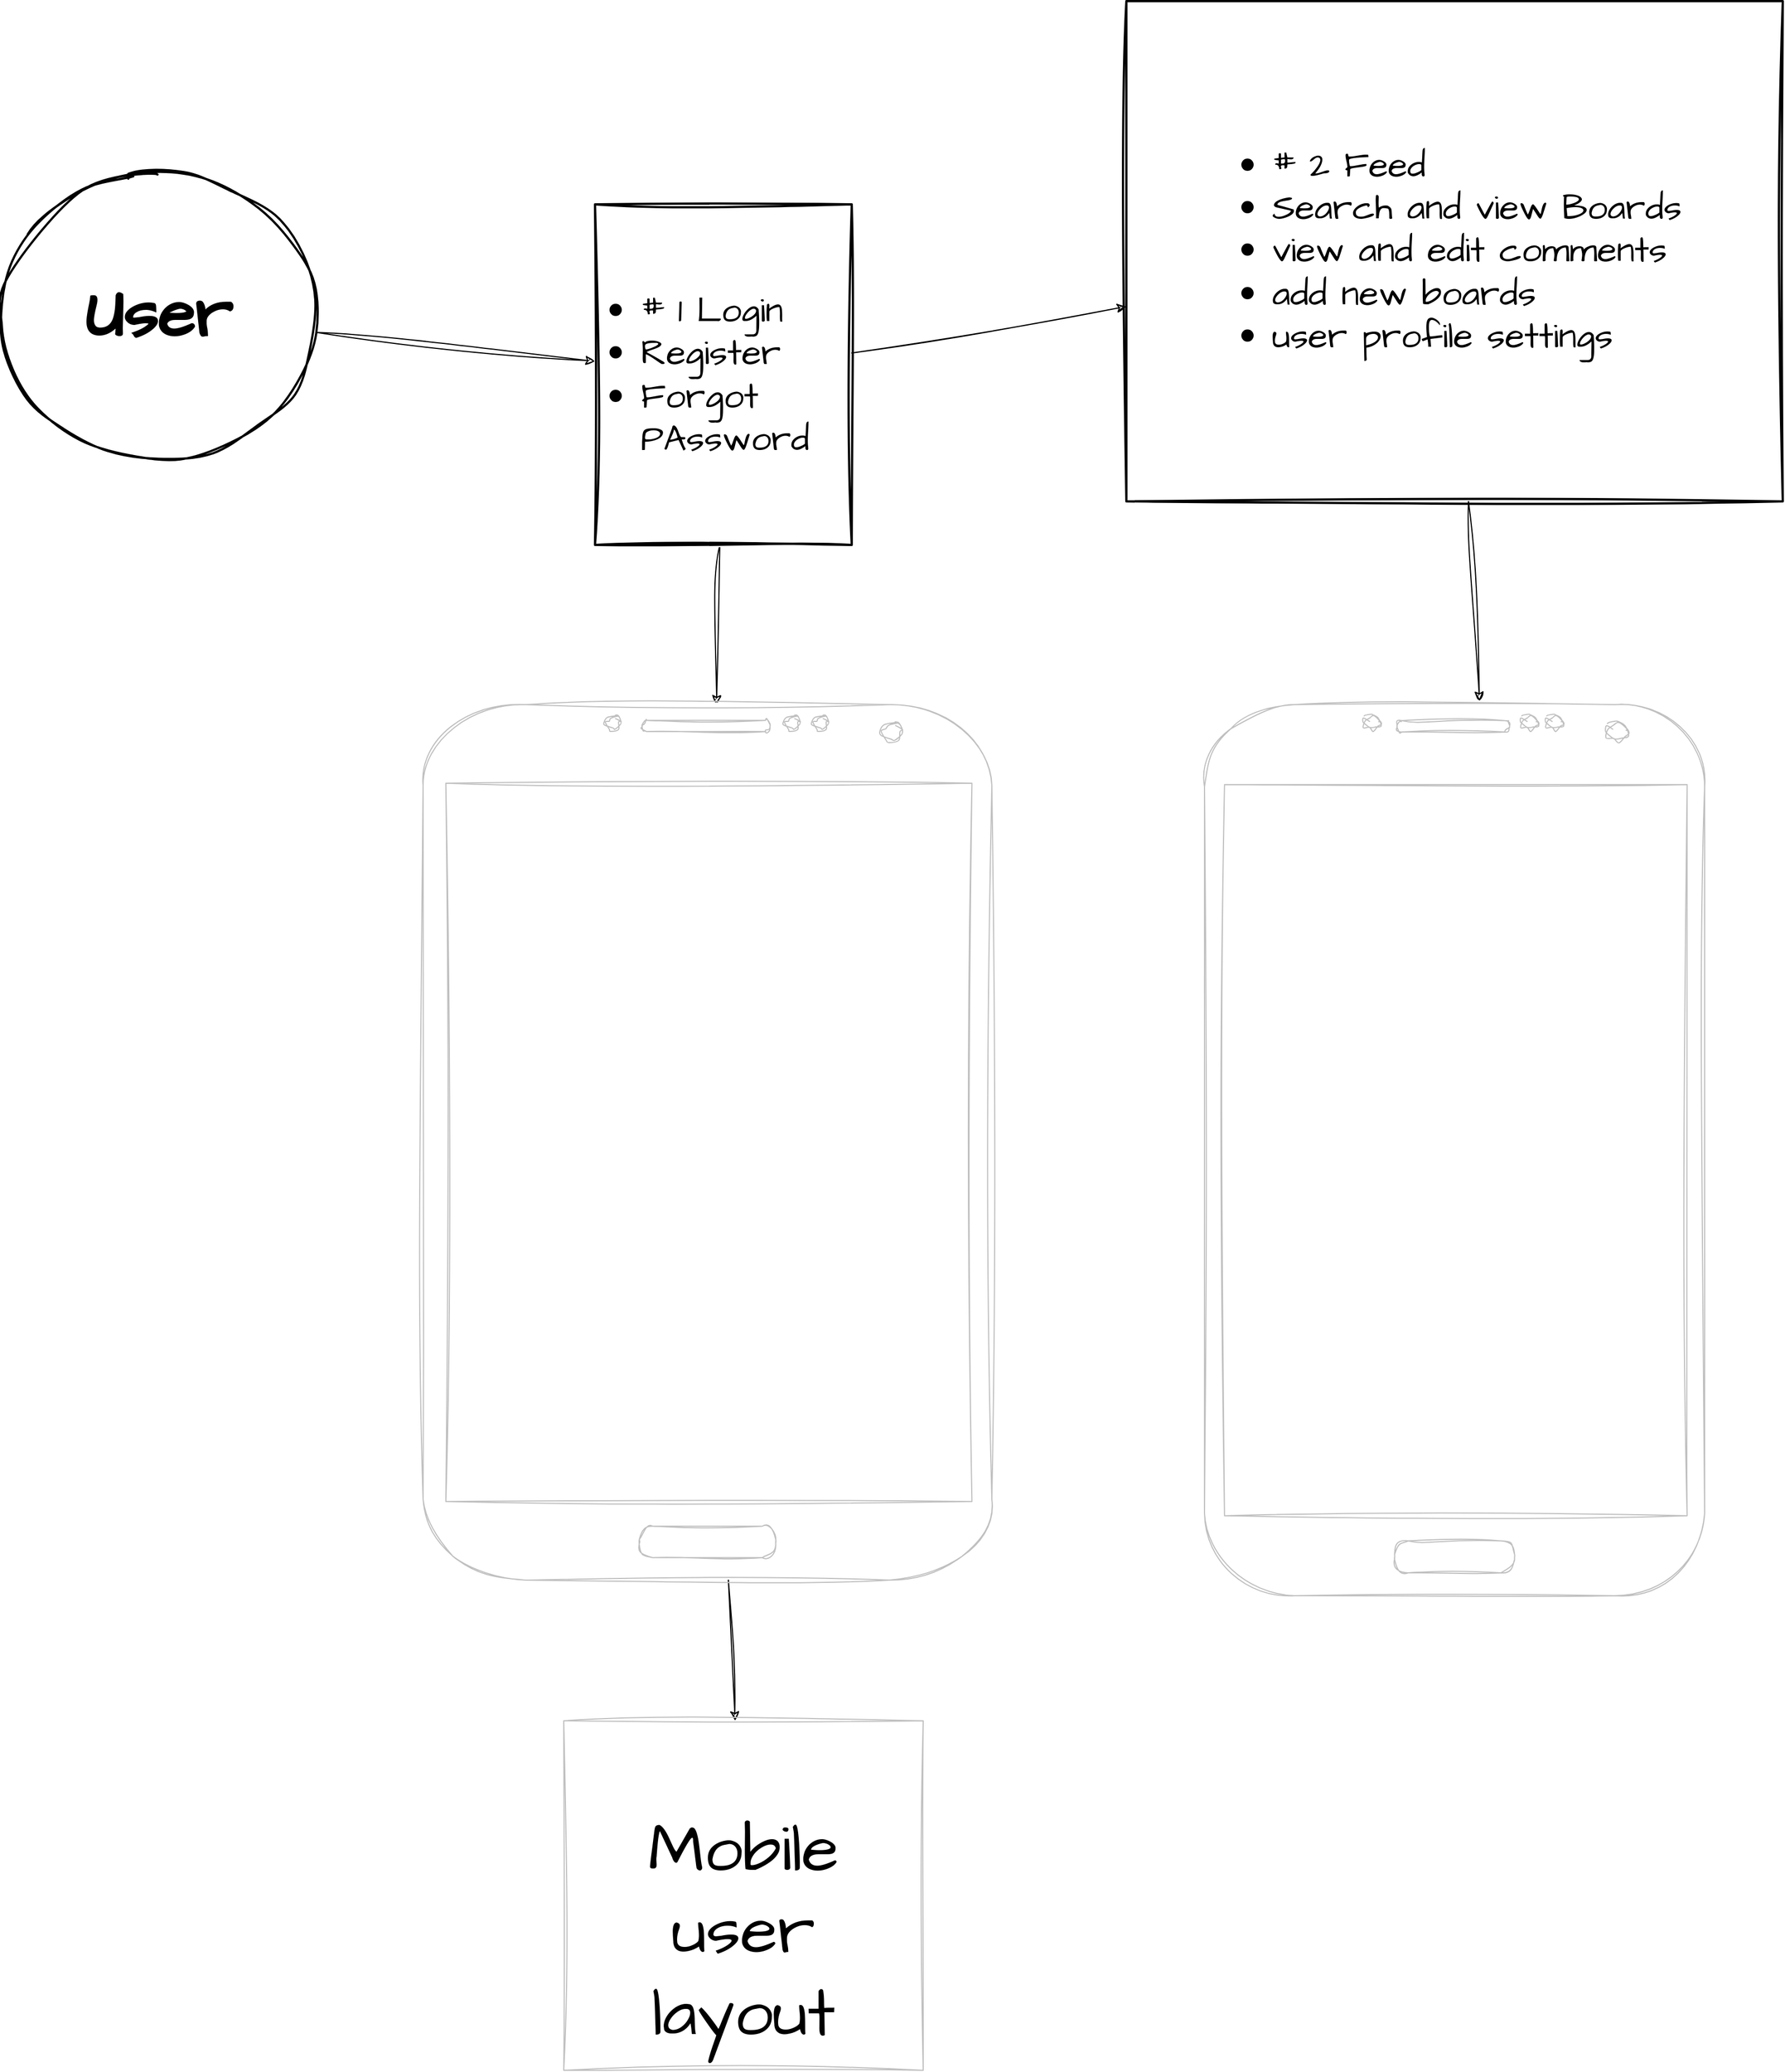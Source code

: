 <mxfile>
    <diagram id="JkBaxU73oza7Fzi8BEPE" name="Page-1">
        <mxGraphModel dx="3445" dy="2885" grid="1" gridSize="14" guides="1" tooltips="1" connect="1" arrows="1" fold="1" page="0" pageScale="1" pageWidth="850" pageHeight="1100" math="0" shadow="0">
            <root>
                <mxCell id="0"/>
                <mxCell id="1" parent="0"/>
                <mxCell id="4" value="" style="edgeStyle=none;sketch=1;hachureGap=4;jiggle=2;curveFitting=1;html=1;fontFamily=Architects Daughter;fontSource=https%3A%2F%2Ffonts.googleapis.com%2Fcss%3Ffamily%3DArchitects%2BDaughter;fontSize=16;" edge="1" parent="1" source="2" target="3">
                    <mxGeometry relative="1" as="geometry"/>
                </mxCell>
                <mxCell id="2" value="&lt;h1&gt;&lt;font style=&quot;font-size: 61px;&quot;&gt;User&lt;/font&gt;&lt;/h1&gt;" style="strokeWidth=2;html=1;shape=mxgraph.flowchart.start_2;whiteSpace=wrap;sketch=1;hachureGap=4;jiggle=2;curveFitting=1;fontFamily=Architects Daughter;fontSource=https%3A%2F%2Ffonts.googleapis.com%2Fcss%3Ffamily%3DArchitects%2BDaughter;fontSize=20;" vertex="1" parent="1">
                    <mxGeometry x="-532" y="-378" width="282" height="256" as="geometry"/>
                </mxCell>
                <mxCell id="5" style="edgeStyle=none;sketch=1;hachureGap=4;jiggle=2;curveFitting=1;html=1;fontFamily=Architects Daughter;fontSource=https%3A%2F%2Ffonts.googleapis.com%2Fcss%3Ffamily%3DArchitects%2BDaughter;fontSize=16;" edge="1" parent="1" source="3" target="8">
                    <mxGeometry relative="1" as="geometry">
                        <mxPoint x="322" y="140" as="targetPoint"/>
                    </mxGeometry>
                </mxCell>
                <mxCell id="12" value="" style="edgeStyle=none;sketch=1;hachureGap=4;jiggle=2;curveFitting=1;html=1;fontFamily=Architects Daughter;fontSource=https%3A%2F%2Ffonts.googleapis.com%2Fcss%3Ffamily%3DArchitects%2BDaughter;fontSize=61;" edge="1" parent="1" source="3" target="11">
                    <mxGeometry relative="1" as="geometry"/>
                </mxCell>
                <mxCell id="3" value="&lt;h2&gt;&lt;div style=&quot;text-align: justify; font-size: 32px;&quot;&gt;&lt;ul&gt;&lt;li&gt;&lt;span style=&quot;background-color: initial; font-weight: normal;&quot;&gt;# 1 Login&lt;/span&gt;&lt;/li&gt;&lt;li&gt;&lt;span style=&quot;background-color: initial; font-weight: normal;&quot;&gt;Register&lt;/span&gt;&lt;/li&gt;&lt;li&gt;&lt;span style=&quot;background-color: initial; font-weight: normal;&quot;&gt;Forgot PAssword&lt;/span&gt;&lt;/li&gt;&lt;/ul&gt;&lt;/div&gt;&lt;/h2&gt;" style="whiteSpace=wrap;html=1;fontSize=20;fontFamily=Architects Daughter;strokeWidth=2;sketch=1;hachureGap=4;jiggle=2;curveFitting=1;fontSource=https%3A%2F%2Ffonts.googleapis.com%2Fcss%3Ffamily%3DArchitects%2BDaughter;align=center;" vertex="1" parent="1">
                    <mxGeometry y="-350" width="230" height="305" as="geometry"/>
                </mxCell>
                <mxCell id="14" value="" style="edgeStyle=none;sketch=1;hachureGap=4;jiggle=2;curveFitting=1;html=1;fontFamily=Architects Daughter;fontSource=https%3A%2F%2Ffonts.googleapis.com%2Fcss%3Ffamily%3DArchitects%2BDaughter;fontSize=61;" edge="1" parent="1" source="8" target="13">
                    <mxGeometry relative="1" as="geometry"/>
                </mxCell>
                <mxCell id="8" value="" style="verticalLabelPosition=bottom;verticalAlign=top;html=1;shadow=0;dashed=0;strokeWidth=1;shape=mxgraph.android.phone2;strokeColor=#c0c0c0;sketch=1;hachureGap=4;jiggle=2;curveFitting=1;fontFamily=Architects Daughter;fontSource=https%3A%2F%2Ffonts.googleapis.com%2Fcss%3Ffamily%3DArchitects%2BDaughter;fontSize=61;" vertex="1" parent="1">
                    <mxGeometry x="-154" y="98" width="509.5" height="784" as="geometry"/>
                </mxCell>
                <mxCell id="16" style="edgeStyle=none;sketch=1;hachureGap=4;jiggle=2;curveFitting=1;html=1;entryX=0.55;entryY=-0.004;entryDx=0;entryDy=0;entryPerimeter=0;fontFamily=Architects Daughter;fontSource=https%3A%2F%2Ffonts.googleapis.com%2Fcss%3Ffamily%3DArchitects%2BDaughter;fontSize=61;" edge="1" parent="1" source="11" target="15">
                    <mxGeometry relative="1" as="geometry"/>
                </mxCell>
                <mxCell id="11" value="&lt;h2&gt;&lt;div style=&quot;text-align: justify; font-size: 32px;&quot;&gt;&lt;ul&gt;&lt;li&gt;&lt;span style=&quot;background-color: initial; font-weight: normal;&quot;&gt;# 2 Feed&lt;/span&gt;&lt;/li&gt;&lt;li&gt;&lt;span style=&quot;background-color: initial; font-weight: normal;&quot;&gt;Search and view Boards&lt;/span&gt;&lt;/li&gt;&lt;li&gt;&lt;span style=&quot;background-color: initial; font-weight: normal;&quot;&gt;view and edit comments&lt;/span&gt;&lt;/li&gt;&lt;li&gt;&lt;span style=&quot;background-color: initial; font-weight: normal;&quot;&gt;add new boards&lt;/span&gt;&lt;/li&gt;&lt;li&gt;&lt;span style=&quot;background-color: initial; font-weight: normal;&quot;&gt;user profile settings&amp;nbsp;&lt;/span&gt;&lt;/li&gt;&lt;/ul&gt;&lt;/div&gt;&lt;/h2&gt;" style="whiteSpace=wrap;html=1;fontSize=20;fontFamily=Architects Daughter;strokeWidth=2;sketch=1;hachureGap=4;jiggle=2;curveFitting=1;fontSource=https%3A%2F%2Ffonts.googleapis.com%2Fcss%3Ffamily%3DArchitects%2BDaughter;align=center;" vertex="1" parent="1">
                    <mxGeometry x="476" y="-532" width="588" height="448" as="geometry"/>
                </mxCell>
                <mxCell id="13" value="&lt;br&gt;Mobile user &lt;br&gt;layout" style="whiteSpace=wrap;html=1;fontSize=61;fontFamily=Architects Daughter;verticalAlign=top;strokeColor=#c0c0c0;shadow=0;dashed=0;strokeWidth=1;sketch=1;hachureGap=4;jiggle=2;curveFitting=1;fontSource=https%3A%2F%2Ffonts.googleapis.com%2Fcss%3Ffamily%3DArchitects%2BDaughter;" vertex="1" parent="1">
                    <mxGeometry x="-28" y="1008" width="322" height="313" as="geometry"/>
                </mxCell>
                <mxCell id="15" value="" style="verticalLabelPosition=bottom;verticalAlign=top;html=1;shadow=0;dashed=0;strokeWidth=1;shape=mxgraph.android.phone2;strokeColor=#c0c0c0;sketch=1;hachureGap=4;jiggle=2;curveFitting=1;fontFamily=Architects Daughter;fontSource=https%3A%2F%2Ffonts.googleapis.com%2Fcss%3Ffamily%3DArchitects%2BDaughter;fontSize=61;" vertex="1" parent="1">
                    <mxGeometry x="546" y="98" width="448" height="798" as="geometry"/>
                </mxCell>
            </root>
        </mxGraphModel>
    </diagram>
</mxfile>
